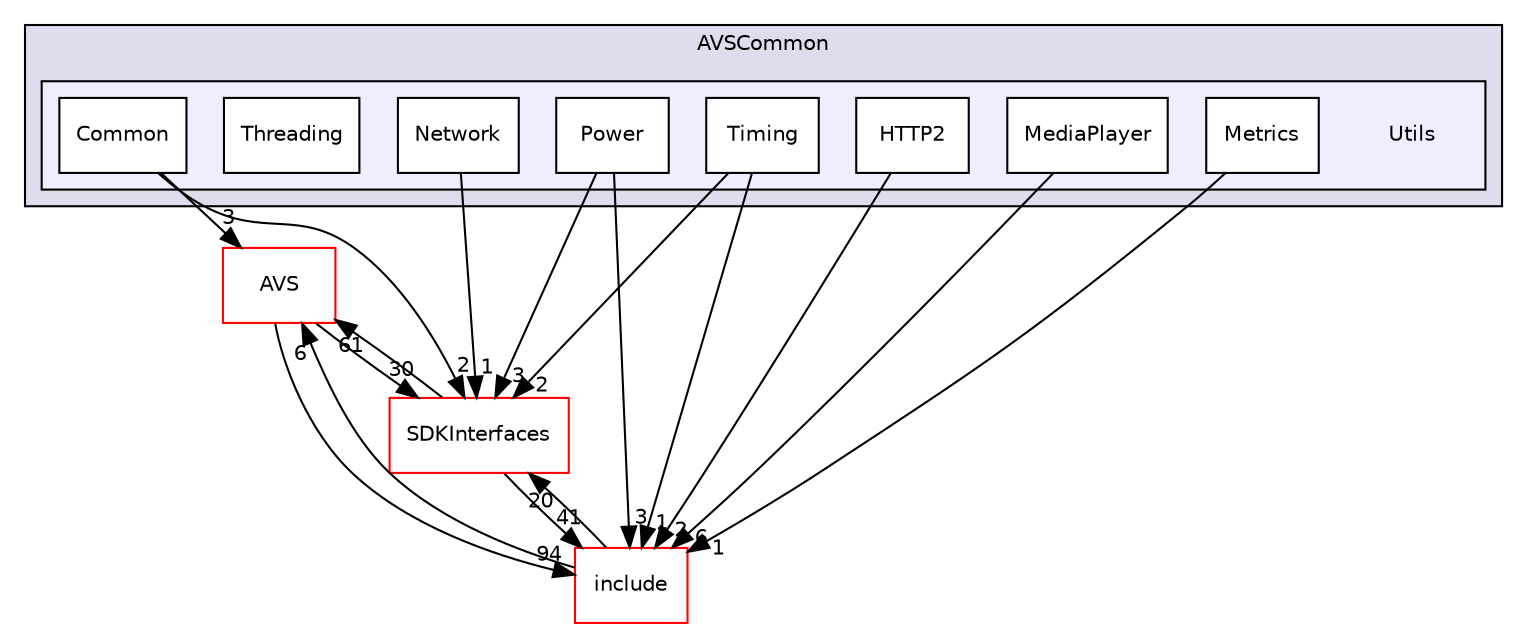 digraph "/workplace/avs-device-sdk/AVSCommon/Utils/test/AVSCommon/Utils" {
  compound=true
  node [ fontsize="10", fontname="Helvetica"];
  edge [ labelfontsize="10", labelfontname="Helvetica"];
  subgraph clusterdir_a56f36adbd781f5c7d9895fa2d100c85 {
    graph [ bgcolor="#ddddee", pencolor="black", label="AVSCommon" fontname="Helvetica", fontsize="10", URL="dir_a56f36adbd781f5c7d9895fa2d100c85.html"]
  subgraph clusterdir_834bf911d49030c30073fd5ed0d05185 {
    graph [ bgcolor="#eeeeff", pencolor="black", label="" URL="dir_834bf911d49030c30073fd5ed0d05185.html"];
    dir_834bf911d49030c30073fd5ed0d05185 [shape=plaintext label="Utils"];
    dir_717887339092f669d8b45fb8064b0fde [shape=box label="Common" color="black" fillcolor="white" style="filled" URL="dir_717887339092f669d8b45fb8064b0fde.html"];
    dir_7f87b99bfb96304e3bc744efb6984a83 [shape=box label="HTTP2" color="black" fillcolor="white" style="filled" URL="dir_7f87b99bfb96304e3bc744efb6984a83.html"];
    dir_45da8a61f44f26943639e729d0898294 [shape=box label="MediaPlayer" color="black" fillcolor="white" style="filled" URL="dir_45da8a61f44f26943639e729d0898294.html"];
    dir_94daf04a87111dba0a5f04201b56ab65 [shape=box label="Metrics" color="black" fillcolor="white" style="filled" URL="dir_94daf04a87111dba0a5f04201b56ab65.html"];
    dir_01037c60081af1e4ffdd17d027381383 [shape=box label="Network" color="black" fillcolor="white" style="filled" URL="dir_01037c60081af1e4ffdd17d027381383.html"];
    dir_da2cd18bf0e878d0a52da8f70027af2a [shape=box label="Power" color="black" fillcolor="white" style="filled" URL="dir_da2cd18bf0e878d0a52da8f70027af2a.html"];
    dir_fc0c3f0351720d250a2510e91f5ef993 [shape=box label="Threading" color="black" fillcolor="white" style="filled" URL="dir_fc0c3f0351720d250a2510e91f5ef993.html"];
    dir_6b94c4f047f50010b7870feeb2e43bf0 [shape=box label="Timing" color="black" fillcolor="white" style="filled" URL="dir_6b94c4f047f50010b7870feeb2e43bf0.html"];
  }
  }
  dir_80711c2a226d5fced33fce22558d3784 [shape=box label="AVS" fillcolor="white" style="filled" color="red" URL="dir_80711c2a226d5fced33fce22558d3784.html"];
  dir_97afc8111b754cf401b73024f872f45d [shape=box label="SDKInterfaces" fillcolor="white" style="filled" color="red" URL="dir_97afc8111b754cf401b73024f872f45d.html"];
  dir_957fc395b73dfe8b64ee3f74464f588a [shape=box label="include" fillcolor="white" style="filled" color="red" URL="dir_957fc395b73dfe8b64ee3f74464f588a.html"];
  dir_717887339092f669d8b45fb8064b0fde->dir_80711c2a226d5fced33fce22558d3784 [headlabel="3", labeldistance=1.5 headhref="dir_000172_000143.html"];
  dir_717887339092f669d8b45fb8064b0fde->dir_97afc8111b754cf401b73024f872f45d [headlabel="2", labeldistance=1.5 headhref="dir_000172_000018.html"];
  dir_80711c2a226d5fced33fce22558d3784->dir_97afc8111b754cf401b73024f872f45d [headlabel="30", labeldistance=1.5 headhref="dir_000143_000018.html"];
  dir_80711c2a226d5fced33fce22558d3784->dir_957fc395b73dfe8b64ee3f74464f588a [headlabel="94", labeldistance=1.5 headhref="dir_000143_000192.html"];
  dir_97afc8111b754cf401b73024f872f45d->dir_80711c2a226d5fced33fce22558d3784 [headlabel="61", labeldistance=1.5 headhref="dir_000018_000143.html"];
  dir_97afc8111b754cf401b73024f872f45d->dir_957fc395b73dfe8b64ee3f74464f588a [headlabel="41", labeldistance=1.5 headhref="dir_000018_000192.html"];
  dir_45da8a61f44f26943639e729d0898294->dir_957fc395b73dfe8b64ee3f74464f588a [headlabel="6", labeldistance=1.5 headhref="dir_000240_000192.html"];
  dir_01037c60081af1e4ffdd17d027381383->dir_97afc8111b754cf401b73024f872f45d [headlabel="1", labeldistance=1.5 headhref="dir_000242_000018.html"];
  dir_6b94c4f047f50010b7870feeb2e43bf0->dir_97afc8111b754cf401b73024f872f45d [headlabel="2", labeldistance=1.5 headhref="dir_000245_000018.html"];
  dir_6b94c4f047f50010b7870feeb2e43bf0->dir_957fc395b73dfe8b64ee3f74464f588a [headlabel="1", labeldistance=1.5 headhref="dir_000245_000192.html"];
  dir_94daf04a87111dba0a5f04201b56ab65->dir_957fc395b73dfe8b64ee3f74464f588a [headlabel="1", labeldistance=1.5 headhref="dir_000241_000192.html"];
  dir_da2cd18bf0e878d0a52da8f70027af2a->dir_97afc8111b754cf401b73024f872f45d [headlabel="3", labeldistance=1.5 headhref="dir_000243_000018.html"];
  dir_da2cd18bf0e878d0a52da8f70027af2a->dir_957fc395b73dfe8b64ee3f74464f588a [headlabel="3", labeldistance=1.5 headhref="dir_000243_000192.html"];
  dir_957fc395b73dfe8b64ee3f74464f588a->dir_80711c2a226d5fced33fce22558d3784 [headlabel="6", labeldistance=1.5 headhref="dir_000192_000143.html"];
  dir_957fc395b73dfe8b64ee3f74464f588a->dir_97afc8111b754cf401b73024f872f45d [headlabel="20", labeldistance=1.5 headhref="dir_000192_000018.html"];
  dir_7f87b99bfb96304e3bc744efb6984a83->dir_957fc395b73dfe8b64ee3f74464f588a [headlabel="2", labeldistance=1.5 headhref="dir_000239_000192.html"];
}
